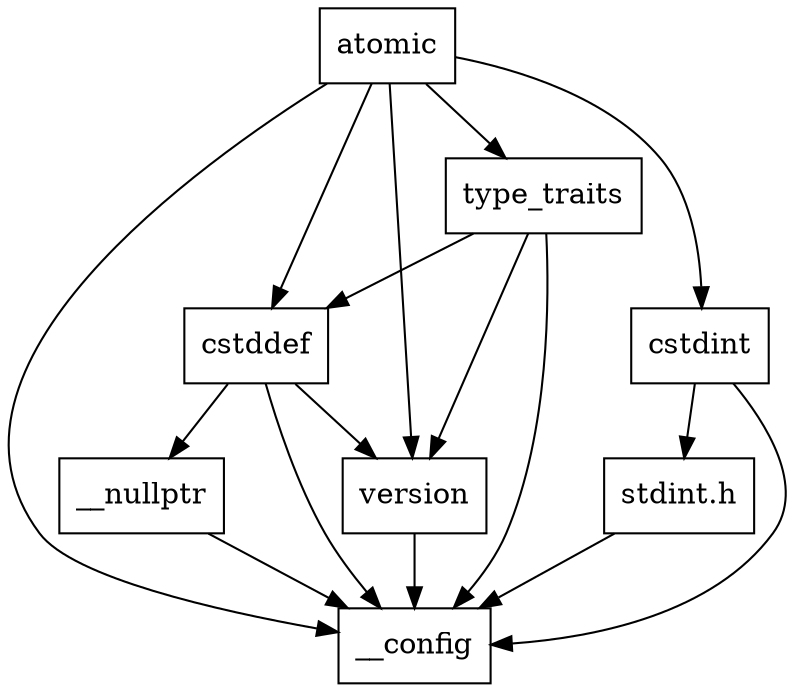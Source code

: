digraph "dependencies" {
  header_1 [ shape="box", label="atomic"];
  header_2 [ shape="box", label="__config"];
  header_11 [ shape="box", label="cstddef"];
  header_12 [ shape="box", label="version"];
  header_15 [ shape="box", label="__nullptr"];
  header_16 [ shape="box", label="cstdint"];
  header_17 [ shape="box", label="stdint.h"];
  header_26 [ shape="box", label="type_traits"];
  header_15 -> header_2;
  header_1 -> header_2;
  header_1 -> header_11;
  header_1 -> header_16;
  header_1 -> header_26;
  header_1 -> header_12;
  header_11 -> header_2;
  header_11 -> header_12;
  header_11 -> header_15;
  header_17 -> header_2;
  header_12 -> header_2;
  header_26 -> header_2;
  header_26 -> header_11;
  header_26 -> header_12;
  header_16 -> header_2;
  header_16 -> header_17;
}